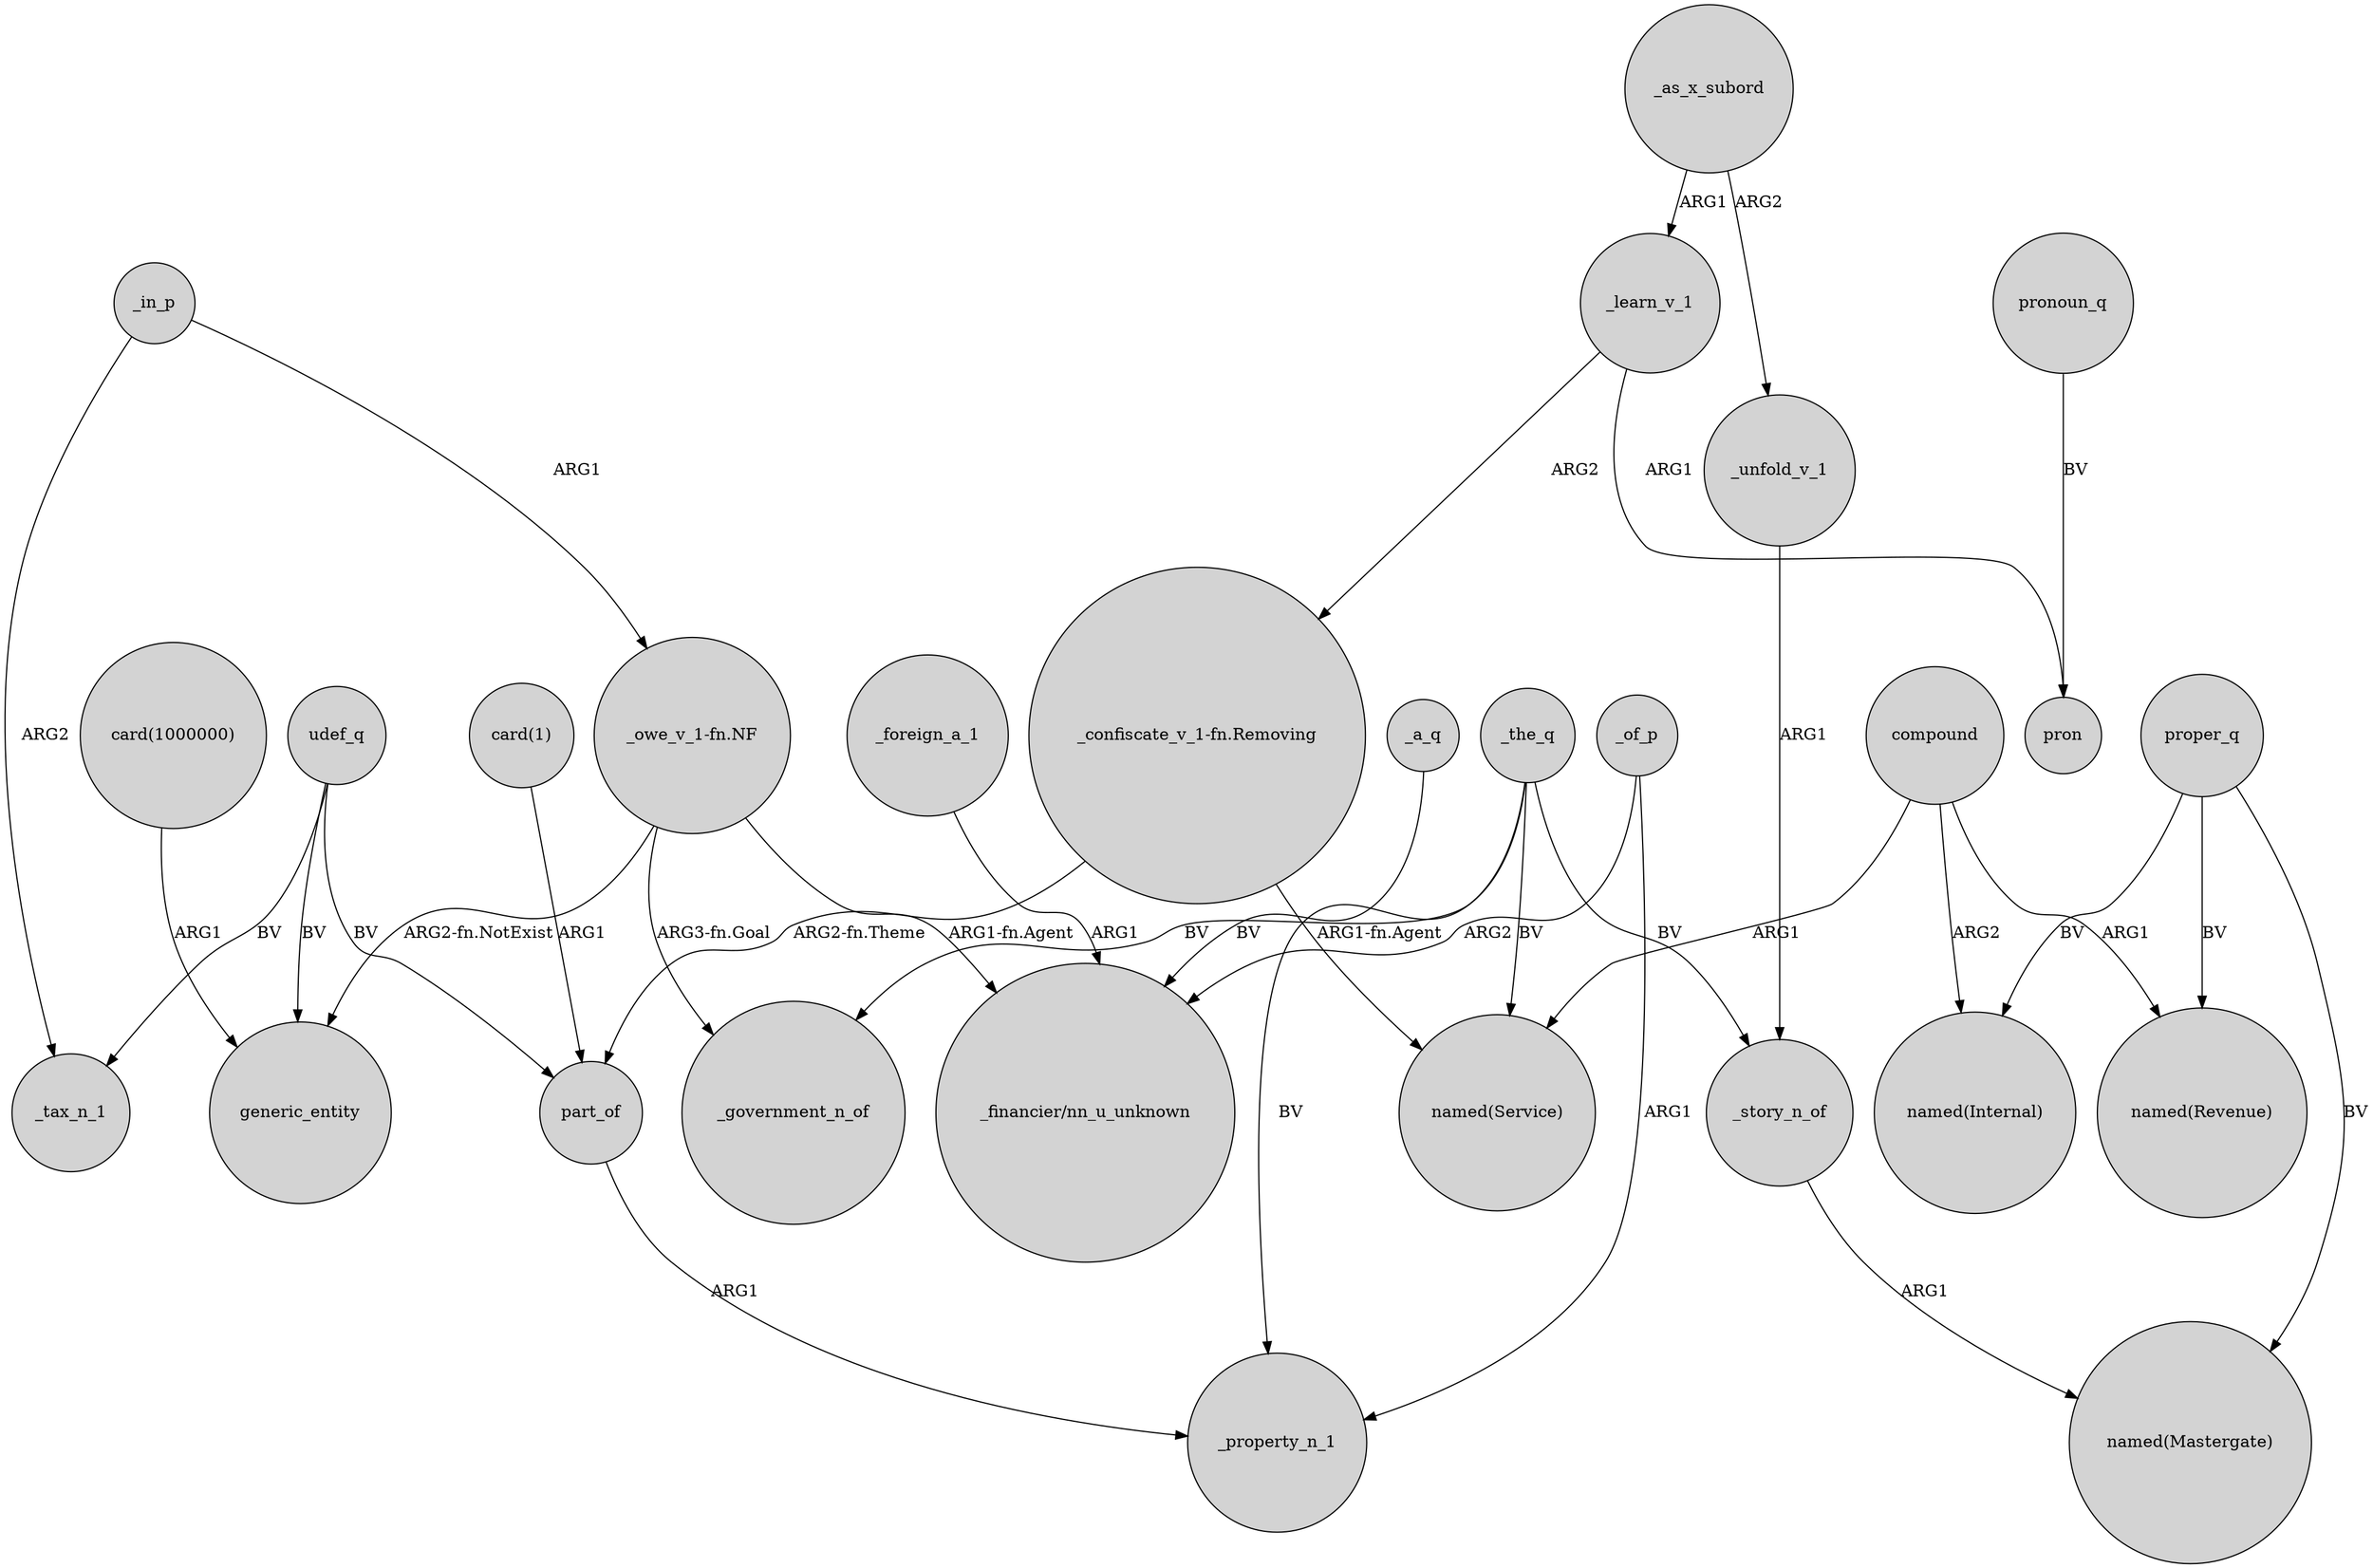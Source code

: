 digraph {
	node [shape=circle style=filled]
	"card(1000000)" -> generic_entity [label=ARG1]
	"_confiscate_v_1-fn.Removing" -> part_of [label="ARG2-fn.Theme"]
	part_of -> _property_n_1 [label=ARG1]
	_of_p -> "_financier/nn_u_unknown" [label=ARG2]
	udef_q -> part_of [label=BV]
	udef_q -> generic_entity [label=BV]
	compound -> "named(Revenue)" [label=ARG1]
	"_owe_v_1-fn.NF" -> generic_entity [label="ARG2-fn.NotExist"]
	_story_n_of -> "named(Mastergate)" [label=ARG1]
	_as_x_subord -> _learn_v_1 [label=ARG1]
	_in_p -> "_owe_v_1-fn.NF" [label=ARG1]
	proper_q -> "named(Revenue)" [label=BV]
	_of_p -> _property_n_1 [label=ARG1]
	"_owe_v_1-fn.NF" -> _government_n_of [label="ARG3-fn.Goal"]
	proper_q -> "named(Mastergate)" [label=BV]
	compound -> "named(Service)" [label=ARG1]
	_learn_v_1 -> pron [label=ARG1]
	_as_x_subord -> _unfold_v_1 [label=ARG2]
	pronoun_q -> pron [label=BV]
	udef_q -> _tax_n_1 [label=BV]
	_the_q -> _property_n_1 [label=BV]
	_unfold_v_1 -> _story_n_of [label=ARG1]
	_the_q -> _story_n_of [label=BV]
	"_confiscate_v_1-fn.Removing" -> "named(Service)" [label="ARG1-fn.Agent"]
	_the_q -> "named(Service)" [label=BV]
	"card(1)" -> part_of [label=ARG1]
	_foreign_a_1 -> "_financier/nn_u_unknown" [label=ARG1]
	_the_q -> _government_n_of [label=BV]
	_a_q -> "_financier/nn_u_unknown" [label=BV]
	_in_p -> _tax_n_1 [label=ARG2]
	compound -> "named(Internal)" [label=ARG2]
	_learn_v_1 -> "_confiscate_v_1-fn.Removing" [label=ARG2]
	"_owe_v_1-fn.NF" -> "_financier/nn_u_unknown" [label="ARG1-fn.Agent"]
	proper_q -> "named(Internal)" [label=BV]
}
